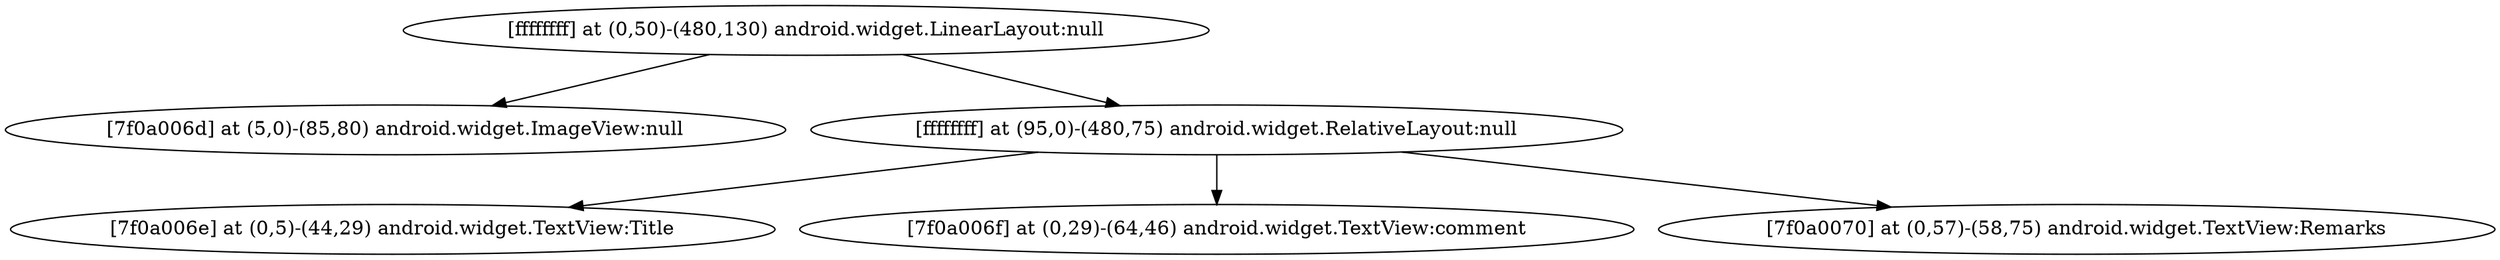 strict digraph G {
  1 [ label="[ffffffff] at (0,50)-(480,130) android.widget.LinearLayout:null" ];
  2 [ label="[7f0a006d] at (5,0)-(85,80) android.widget.ImageView:null" ];
  3 [ label="[ffffffff] at (95,0)-(480,75) android.widget.RelativeLayout:null" ];
  4 [ label="[7f0a006e] at (0,5)-(44,29) android.widget.TextView:Title" ];
  5 [ label="[7f0a006f] at (0,29)-(64,46) android.widget.TextView:comment" ];
  6 [ label="[7f0a0070] at (0,57)-(58,75) android.widget.TextView:Remarks" ];
  1 -> 2;
  1 -> 3;
  3 -> 4;
  3 -> 5;
  3 -> 6;
}
